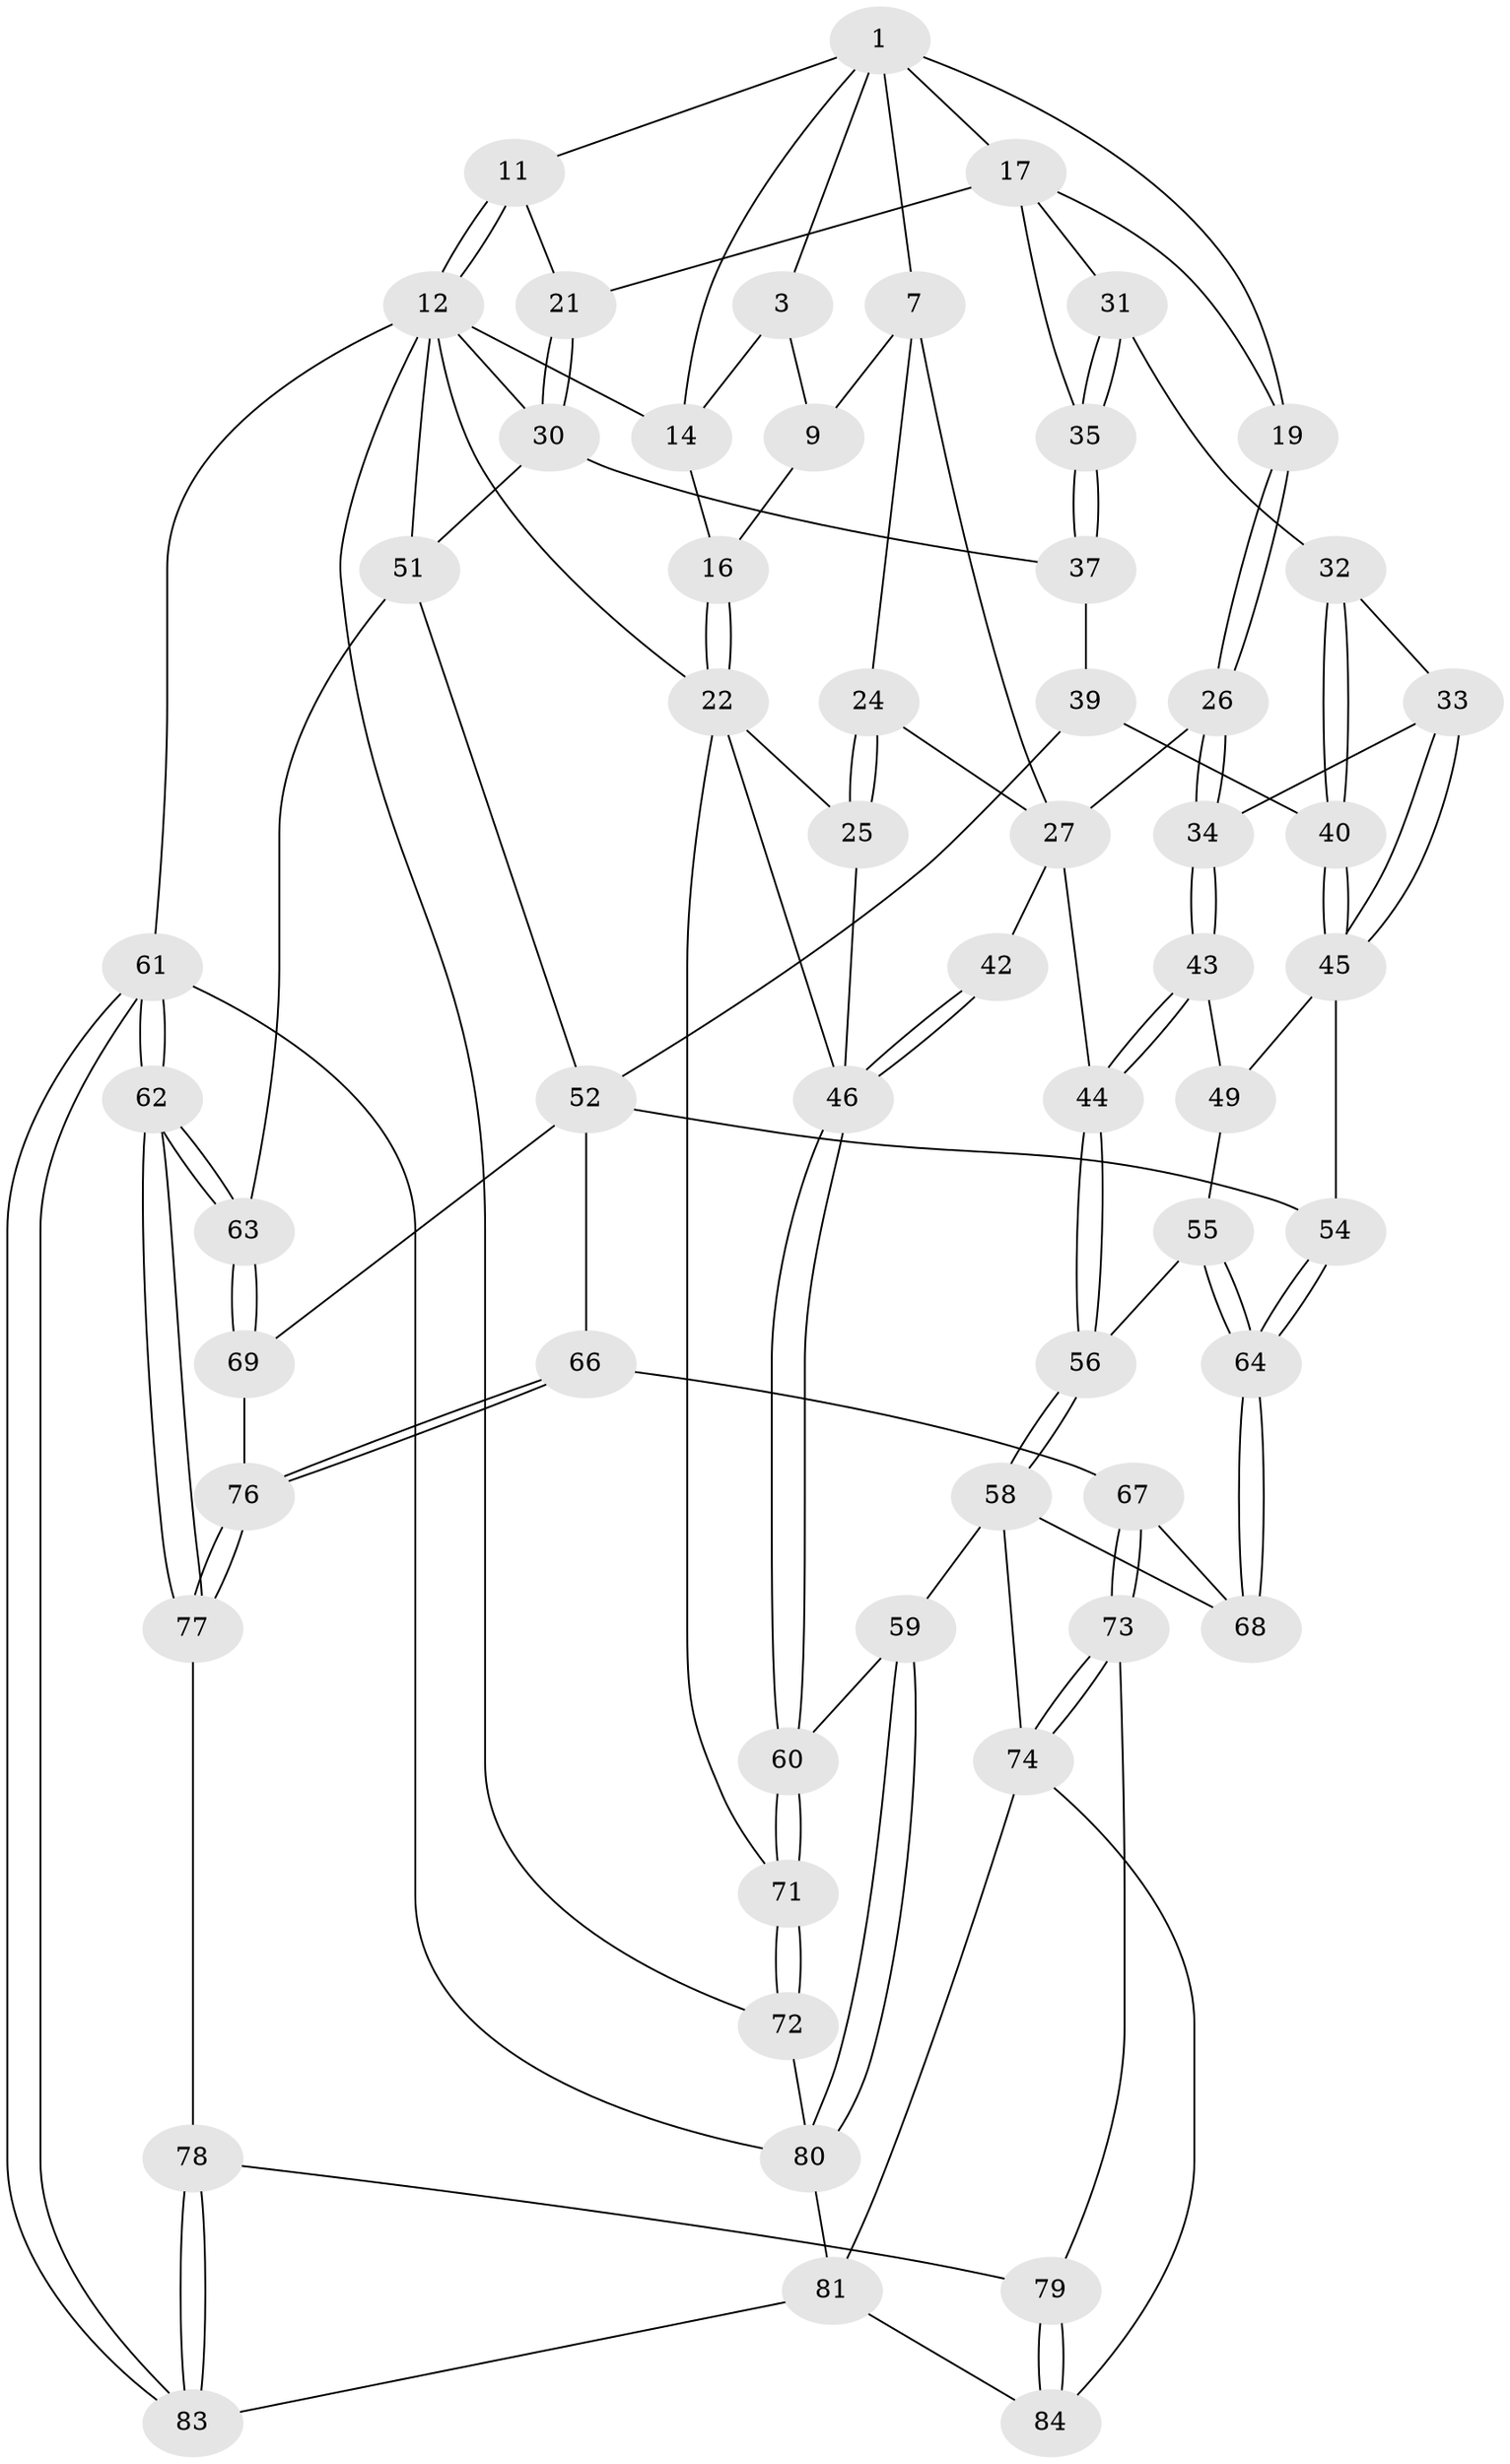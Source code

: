 // original degree distribution, {3: 0.023529411764705882, 4: 0.23529411764705882, 5: 0.5411764705882353, 6: 0.2}
// Generated by graph-tools (version 1.1) at 2025/21/03/04/25 18:21:32]
// undirected, 59 vertices, 135 edges
graph export_dot {
graph [start="1"]
  node [color=gray90,style=filled];
  1 [pos="+0.20043174801211813+0",super="+2+5"];
  3 [pos="+0.08032955829910507+0.06623956939809782",super="+4"];
  7 [pos="+0.40151785716265287+0.10446486625372334",super="+8"];
  9 [pos="+0.19831440015382962+0.13925055288195434"];
  11 [pos="+1+0"];
  12 [pos="+1+0",super="+13+29"];
  14 [pos="+0+0",super="+15"];
  16 [pos="+0.07372413616340774+0.14072538715539568"];
  17 [pos="+0.7318431603500932+0",super="+20+18"];
  19 [pos="+0.6331943370047455+0.19558817335168283"];
  21 [pos="+0.9095128332869675+0.20363214998875426"];
  22 [pos="+0.024660270125875457+0.18213521394789894",super="+23"];
  24 [pos="+0.1915252590271562+0.30100461193831046"];
  25 [pos="+0.17045278486673737+0.31644194575741613"];
  26 [pos="+0.524190167064758+0.26904319081088274"];
  27 [pos="+0.472960382370714+0.24752720759513452",super="+28+41"];
  30 [pos="+0.9559486371665916+0.24939768937798676",super="+36"];
  31 [pos="+0.705641830776922+0.22927101301688343"];
  32 [pos="+0.6687416765618368+0.29264105752033476"];
  33 [pos="+0.5764295522652558+0.32656653257577145"];
  34 [pos="+0.5696104636291968+0.32687832353184737"];
  35 [pos="+0.7911497419855785+0.2564464227993081"];
  37 [pos="+0.797191093256417+0.2788676104538539"];
  39 [pos="+0.7258205039950323+0.3829350321104553"];
  40 [pos="+0.7105590342508399+0.38599086918353587"];
  42 [pos="+0.35380913072015413+0.4480244944827119"];
  43 [pos="+0.5562160714406905+0.39540125492003053"];
  44 [pos="+0.4284795500812407+0.436726194839599"];
  45 [pos="+0.6936025501745098+0.401886579250832",super="+48"];
  46 [pos="+0.2626426513576299+0.5618953500757509",super="+47"];
  49 [pos="+0.5623757833690665+0.40423724051322935"];
  51 [pos="+0.9027083146727314+0.4257393404276684",super="+57"];
  52 [pos="+0.8896616036009092+0.4370123879824745",super="+53+65"];
  54 [pos="+0.6526813413597362+0.5467033342460452"];
  55 [pos="+0.5102174975745433+0.5081829406531904"];
  56 [pos="+0.48728822195842325+0.5058864384317272"];
  58 [pos="+0.4325170261820371+0.6925679442389632",super="+70"];
  59 [pos="+0.24489457526308686+0.6395820005070592"];
  60 [pos="+0.2412904065975016+0.6347258026819169"];
  61 [pos="+1+1"];
  62 [pos="+1+0.6762409007171166"];
  63 [pos="+1+0.6570624715519038"];
  64 [pos="+0.6525129279044235+0.5483645301254328"];
  66 [pos="+0.7527747429515227+0.6635747176731998"];
  67 [pos="+0.7018719744124957+0.6559963118671478"];
  68 [pos="+0.6765316949630268+0.6432353802707896"];
  69 [pos="+1+0.6439518371255075"];
  71 [pos="+0+0.5870612501734959"];
  72 [pos="+0+0.6717923595769385"];
  73 [pos="+0.6755731723979087+0.8024591956681189"];
  74 [pos="+0.6226312769333026+0.8924525199794752",super="+75"];
  76 [pos="+0.7705185710034225+0.6806483430595968"];
  77 [pos="+0.8560539278340034+0.8073747533561074"];
  78 [pos="+0.8546018585319569+0.8272403906276372"];
  79 [pos="+0.7482509217626767+0.8981103744864818"];
  80 [pos="+0.20076072125412917+0.9604512621910877",super="+82"];
  81 [pos="+0.36782505200251375+1",super="+85"];
  83 [pos="+1+1"];
  84 [pos="+0.7097303580432124+0.9482516396691751"];
  1 -- 3;
  1 -- 14;
  1 -- 17;
  1 -- 19;
  1 -- 7;
  1 -- 11;
  3 -- 9;
  3 -- 14;
  7 -- 27;
  7 -- 24;
  7 -- 9;
  9 -- 16;
  11 -- 12;
  11 -- 12;
  11 -- 21;
  12 -- 61;
  12 -- 72;
  12 -- 14;
  12 -- 22;
  12 -- 51;
  12 -- 30;
  14 -- 16;
  16 -- 22;
  16 -- 22;
  17 -- 35;
  17 -- 21;
  17 -- 19;
  17 -- 31;
  19 -- 26;
  19 -- 26;
  21 -- 30;
  21 -- 30;
  22 -- 25;
  22 -- 71;
  22 -- 46;
  24 -- 25;
  24 -- 25;
  24 -- 27;
  25 -- 46;
  26 -- 27;
  26 -- 34;
  26 -- 34;
  27 -- 42 [weight=2];
  27 -- 44;
  30 -- 51;
  30 -- 37;
  31 -- 32;
  31 -- 35;
  31 -- 35;
  32 -- 33;
  32 -- 40;
  32 -- 40;
  33 -- 34;
  33 -- 45;
  33 -- 45;
  34 -- 43;
  34 -- 43;
  35 -- 37;
  35 -- 37;
  37 -- 39;
  39 -- 40;
  39 -- 52;
  40 -- 45;
  40 -- 45;
  42 -- 46;
  42 -- 46;
  43 -- 44;
  43 -- 44;
  43 -- 49;
  44 -- 56;
  44 -- 56;
  45 -- 49;
  45 -- 54;
  46 -- 60;
  46 -- 60;
  49 -- 55;
  51 -- 52;
  51 -- 63;
  52 -- 54;
  52 -- 66;
  52 -- 69;
  54 -- 64;
  54 -- 64;
  55 -- 56;
  55 -- 64;
  55 -- 64;
  56 -- 58;
  56 -- 58;
  58 -- 59;
  58 -- 68;
  58 -- 74;
  59 -- 60;
  59 -- 80;
  59 -- 80;
  60 -- 71;
  60 -- 71;
  61 -- 62;
  61 -- 62;
  61 -- 83;
  61 -- 83;
  61 -- 80;
  62 -- 63;
  62 -- 63;
  62 -- 77;
  62 -- 77;
  63 -- 69;
  63 -- 69;
  64 -- 68;
  64 -- 68;
  66 -- 67;
  66 -- 76;
  66 -- 76;
  67 -- 68;
  67 -- 73;
  67 -- 73;
  69 -- 76;
  71 -- 72;
  71 -- 72;
  72 -- 80 [weight=2];
  73 -- 74;
  73 -- 74;
  73 -- 79;
  74 -- 84;
  74 -- 81;
  76 -- 77;
  76 -- 77;
  77 -- 78;
  78 -- 79;
  78 -- 83;
  78 -- 83;
  79 -- 84;
  79 -- 84;
  80 -- 81;
  81 -- 83;
  81 -- 84;
}
